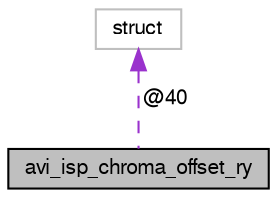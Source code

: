 digraph "avi_isp_chroma_offset_ry"
{
  edge [fontname="FreeSans",fontsize="10",labelfontname="FreeSans",labelfontsize="10"];
  node [fontname="FreeSans",fontsize="10",shape=record];
  Node1 [label="avi_isp_chroma_offset_ry",height=0.2,width=0.4,color="black", fillcolor="grey75", style="filled", fontcolor="black"];
  Node2 -> Node1 [dir="back",color="darkorchid3",fontsize="10",style="dashed",label=" @40" ,fontname="FreeSans"];
  Node2 [label="struct",height=0.2,width=0.4,color="grey75", fillcolor="white", style="filled"];
}
